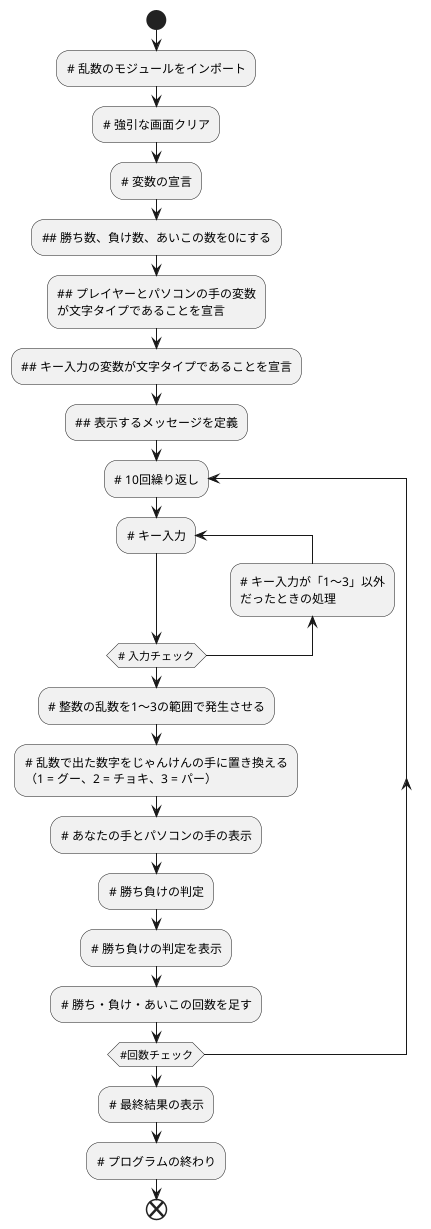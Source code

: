 @startuml janken
start
:~# 乱数のモジュールをインポート;
:~# 強引な画面クリア;
:~# 変数の宣言;
:~## 勝ち数、負け数、あいこの数を0にする;
:~## プレイヤーとパソコンの手の変数\nが文字タイプであることを宣言;
:~## キー入力の変数が文字タイプであることを宣言;
:~## 表示するメッセージを定義;

repeat :~# 10回繰り返し;
    repeat :~# キー入力;
    backward :~# キー入力が「1〜3」以外\nだったときの処理;
    repeat while (~# 入力チェック)

    :~# 整数の乱数を1〜3の範囲で発生させる;
    :~# 乱数で出た数字をじゃんけんの手に置き換える\n（1 = グー、2 = チョキ、3 = パー）;
    :~# あなたの手とパソコンの手の表示;
    :~# 勝ち負けの判定;
    :~# 勝ち負けの判定を表示;
    :~# 勝ち・負け・あいこの回数を足す;
repeat while (~#回数チェック)

:~# 最終結果の表示;
:~# プログラムの終わり;
end
@enduml
